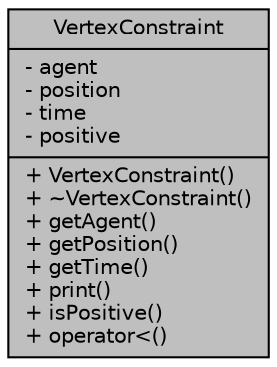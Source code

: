 digraph "VertexConstraint"
{
 // INTERACTIVE_SVG=YES
 // LATEX_PDF_SIZE
  edge [fontname="Helvetica",fontsize="10",labelfontname="Helvetica",labelfontsize="10"];
  node [fontname="Helvetica",fontsize="10",shape=record];
  Node1 [label="{VertexConstraint\n|- agent\l- position\l- time\l- positive\l|+ VertexConstraint()\l+ ~VertexConstraint()\l+ getAgent()\l+ getPosition()\l+ getTime()\l+ print()\l+ isPositive()\l+ operator\<()\l}",height=0.2,width=0.4,color="black", fillcolor="grey75", style="filled", fontcolor="black",tooltip=" "];
}
